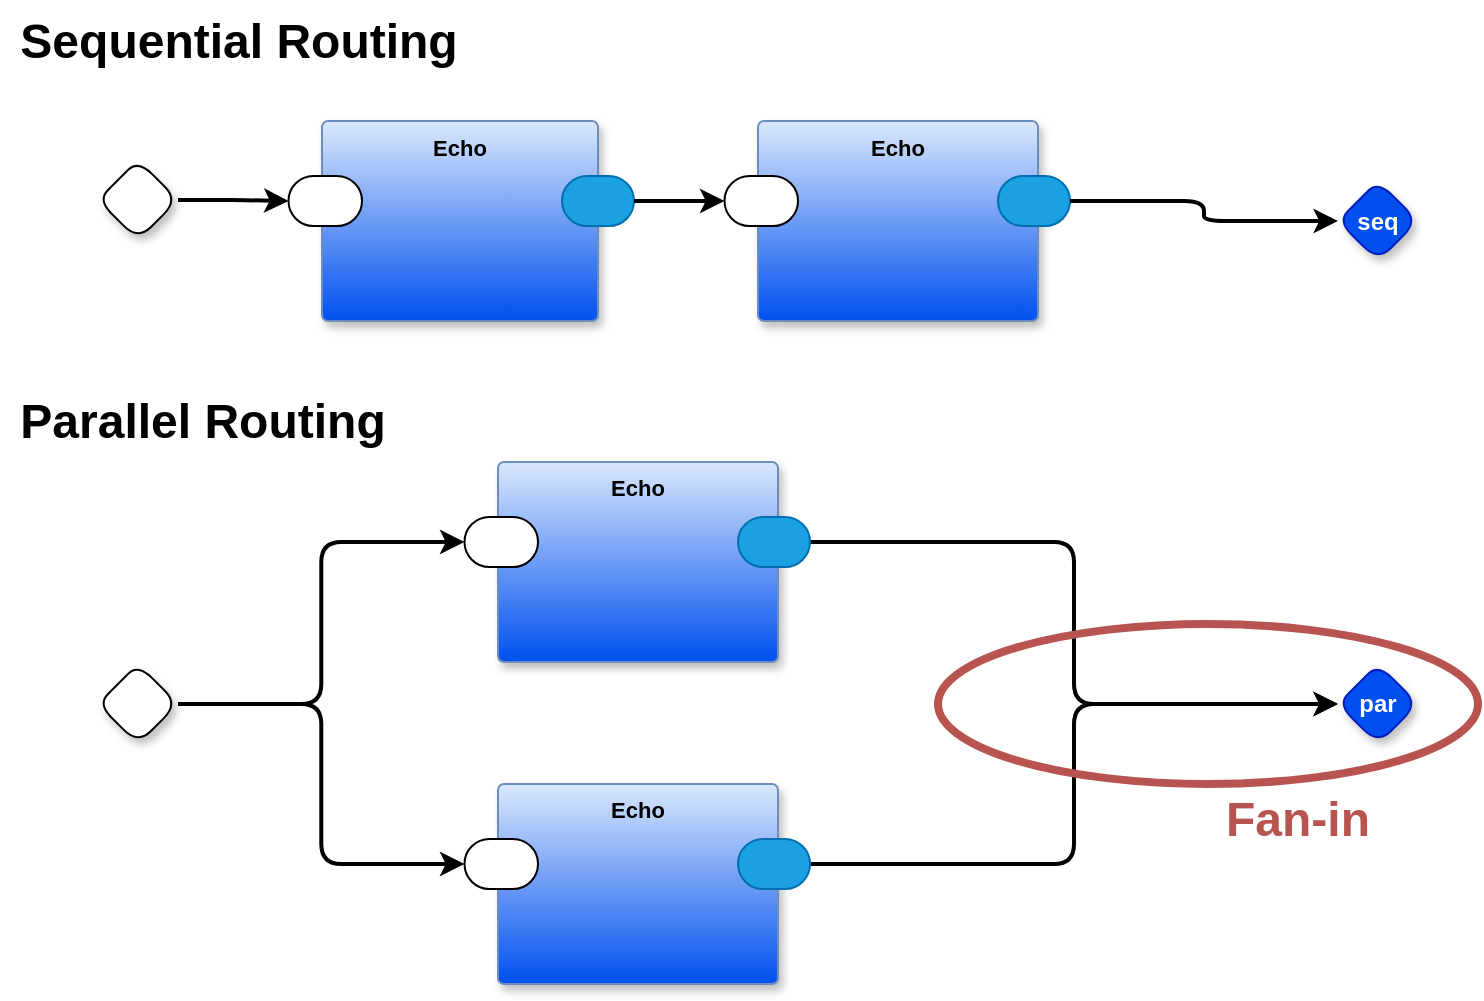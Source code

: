 <mxfile version="24.2.5" type="device" pages="2">
  <diagram name="Fan-in" id="OtVWy_5kvCE6VH1Bl0-1">
    <mxGraphModel dx="1100" dy="710" grid="1" gridSize="10" guides="1" tooltips="1" connect="1" arrows="1" fold="1" page="1" pageScale="1" pageWidth="850" pageHeight="1100" math="0" shadow="0">
      <root>
        <mxCell id="0" />
        <mxCell id="1" parent="0" />
        <mxCell id="mndnpLW6vK0NJ_pX81Pb-1" style="edgeStyle=orthogonalEdgeStyle;rounded=1;orthogonalLoop=1;jettySize=auto;html=1;exitX=1;exitY=0.5;exitDx=0;exitDy=0;exitPerimeter=0;entryX=0;entryY=0.5;entryDx=0;entryDy=0;entryPerimeter=0;strokeWidth=2;curved=0;" edge="1" parent="1" source="mndnpLW6vK0NJ_pX81Pb-10" target="mndnpLW6vK0NJ_pX81Pb-18">
          <mxGeometry relative="1" as="geometry">
            <mxPoint x="623.25" y="493.5" as="targetPoint" />
          </mxGeometry>
        </mxCell>
        <mxCell id="mndnpLW6vK0NJ_pX81Pb-2" style="edgeStyle=orthogonalEdgeStyle;rounded=1;orthogonalLoop=1;jettySize=auto;html=1;exitX=1;exitY=0.5;exitDx=0;exitDy=0;exitPerimeter=0;entryX=0;entryY=0.5;entryDx=0;entryDy=0;entryPerimeter=0;strokeWidth=2;curved=0;" edge="1" parent="1" source="mndnpLW6vK0NJ_pX81Pb-16" target="mndnpLW6vK0NJ_pX81Pb-18">
          <mxGeometry relative="1" as="geometry">
            <mxPoint x="623.25" y="493.5" as="targetPoint" />
          </mxGeometry>
        </mxCell>
        <mxCell id="mndnpLW6vK0NJ_pX81Pb-3" value="&lt;b&gt;&lt;font style=&quot;font-size: 24px;&quot;&gt;Sequential Routing&lt;/font&gt;&lt;/b&gt;" style="text;html=1;align=center;verticalAlign=middle;resizable=0;points=[];autosize=1;strokeColor=none;fillColor=none;" vertex="1" parent="1">
          <mxGeometry x="11" y="130" width="237" height="41" as="geometry" />
        </mxCell>
        <mxCell id="mndnpLW6vK0NJ_pX81Pb-4" value="&lt;b&gt;&lt;font style=&quot;font-size: 24px;&quot;&gt;Parallel Routing&lt;/font&gt;&lt;/b&gt;" style="text;html=1;align=center;verticalAlign=middle;resizable=0;points=[];autosize=1;strokeColor=none;fillColor=none;" vertex="1" parent="1">
          <mxGeometry x="11" y="320" width="201" height="41" as="geometry" />
        </mxCell>
        <mxCell id="mndnpLW6vK0NJ_pX81Pb-5" value="Echo" style="rounded=1;whiteSpace=wrap;html=1;sketch=0;container=1;recursiveResize=0;verticalAlign=top;arcSize=6;fontStyle=1;autosize=0;points=[];absoluteArcSize=1;shadow=1;strokeColor=#6c8ebf;fillColor=#dae8fc;fontFamily=Helvetica;fontSize=11;gradientColor=#0050EF;fontColor=default;" vertex="1" parent="1">
          <mxGeometry x="172" y="190.5" width="138" height="100" as="geometry">
            <mxRectangle x="-98" y="-1230" width="99" height="26" as="alternateBounds" />
          </mxGeometry>
        </mxCell>
        <mxCell id="mndnpLW6vK0NJ_pX81Pb-6" value="" style="rounded=1;whiteSpace=wrap;html=1;sketch=0;points=[[0,0.5,0,0,0],[1,0.5,0,0,0]];arcSize=50;fontFamily=Helvetica;fontSize=11;fontColor=default;" vertex="1" parent="mndnpLW6vK0NJ_pX81Pb-5">
          <mxGeometry x="-16.75" y="27.5" width="36.75" height="25" as="geometry" />
        </mxCell>
        <mxCell id="mndnpLW6vK0NJ_pX81Pb-7" value="" style="rounded=1;whiteSpace=wrap;html=1;sketch=0;points=[[0,0.5,0,0,0],[1,0.5,0,0,0]];fillColor=#1ba1e2;fontColor=#ffffff;strokeColor=#006EAF;arcSize=50;fontFamily=Helvetica;fontSize=11;" vertex="1" parent="mndnpLW6vK0NJ_pX81Pb-5">
          <mxGeometry x="120" y="27.5" width="36" height="25" as="geometry" />
        </mxCell>
        <mxCell id="mndnpLW6vK0NJ_pX81Pb-8" value="Echo" style="rounded=1;whiteSpace=wrap;html=1;sketch=0;container=1;recursiveResize=0;verticalAlign=top;arcSize=6;fontStyle=1;autosize=0;points=[];absoluteArcSize=1;shadow=1;strokeColor=#6c8ebf;fillColor=#dae8fc;fontFamily=Helvetica;fontSize=11;gradientColor=#0050EF;fontColor=default;" vertex="1" parent="1">
          <mxGeometry x="260" y="361" width="140" height="100" as="geometry">
            <mxRectangle x="-98" y="-1230" width="99" height="26" as="alternateBounds" />
          </mxGeometry>
        </mxCell>
        <mxCell id="mndnpLW6vK0NJ_pX81Pb-9" value="" style="rounded=1;whiteSpace=wrap;html=1;sketch=0;points=[[0,0.5,0,0,0],[1,0.5,0,0,0]];arcSize=50;fontFamily=Helvetica;fontSize=11;fontColor=default;" vertex="1" parent="mndnpLW6vK0NJ_pX81Pb-8">
          <mxGeometry x="-16.75" y="27.5" width="36.75" height="25" as="geometry" />
        </mxCell>
        <mxCell id="mndnpLW6vK0NJ_pX81Pb-10" value="" style="rounded=1;whiteSpace=wrap;html=1;sketch=0;points=[[0,0.5,0,0,0],[1,0.5,0,0,0]];fillColor=#1ba1e2;fontColor=#ffffff;strokeColor=#006EAF;arcSize=50;fontFamily=Helvetica;fontSize=11;" vertex="1" parent="mndnpLW6vK0NJ_pX81Pb-8">
          <mxGeometry x="120" y="27.5" width="36" height="25" as="geometry" />
        </mxCell>
        <mxCell id="mndnpLW6vK0NJ_pX81Pb-11" value="Echo" style="rounded=1;whiteSpace=wrap;html=1;sketch=0;container=1;recursiveResize=0;verticalAlign=top;arcSize=6;fontStyle=1;autosize=0;points=[];absoluteArcSize=1;shadow=1;strokeColor=#6c8ebf;fillColor=#dae8fc;fontFamily=Helvetica;fontSize=11;gradientColor=#0050EF;fontColor=default;" vertex="1" parent="1">
          <mxGeometry x="390" y="190.5" width="140" height="100" as="geometry">
            <mxRectangle x="-98" y="-1230" width="99" height="26" as="alternateBounds" />
          </mxGeometry>
        </mxCell>
        <mxCell id="mndnpLW6vK0NJ_pX81Pb-12" value="" style="rounded=1;whiteSpace=wrap;html=1;sketch=0;points=[[0,0.5,0,0,0],[1,0.5,0,0,0]];arcSize=50;fontFamily=Helvetica;fontSize=11;fontColor=default;" vertex="1" parent="mndnpLW6vK0NJ_pX81Pb-11">
          <mxGeometry x="-16.75" y="27.5" width="36.75" height="25" as="geometry" />
        </mxCell>
        <mxCell id="mndnpLW6vK0NJ_pX81Pb-13" value="" style="rounded=1;whiteSpace=wrap;html=1;sketch=0;points=[[0,0.5,0,0,0],[1,0.5,0,0,0]];fillColor=#1ba1e2;fontColor=#ffffff;strokeColor=#006EAF;arcSize=50;fontFamily=Helvetica;fontSize=11;" vertex="1" parent="mndnpLW6vK0NJ_pX81Pb-11">
          <mxGeometry x="120" y="27.5" width="36" height="25" as="geometry" />
        </mxCell>
        <mxCell id="mndnpLW6vK0NJ_pX81Pb-14" value="Echo" style="rounded=1;whiteSpace=wrap;html=1;sketch=0;container=1;recursiveResize=0;verticalAlign=top;arcSize=6;fontStyle=1;autosize=0;points=[];absoluteArcSize=1;shadow=1;strokeColor=#6c8ebf;fillColor=#dae8fc;fontFamily=Helvetica;fontSize=11;gradientColor=#0050EF;fontColor=default;" vertex="1" parent="1">
          <mxGeometry x="260" y="522" width="140" height="100" as="geometry">
            <mxRectangle x="-98" y="-1230" width="99" height="26" as="alternateBounds" />
          </mxGeometry>
        </mxCell>
        <mxCell id="mndnpLW6vK0NJ_pX81Pb-15" value="" style="rounded=1;whiteSpace=wrap;html=1;sketch=0;points=[[0,0.5,0,0,0],[1,0.5,0,0,0]];arcSize=50;fontFamily=Helvetica;fontSize=11;fontColor=default;" vertex="1" parent="mndnpLW6vK0NJ_pX81Pb-14">
          <mxGeometry x="-16.75" y="27.5" width="36.75" height="25" as="geometry" />
        </mxCell>
        <mxCell id="mndnpLW6vK0NJ_pX81Pb-16" value="" style="rounded=1;whiteSpace=wrap;html=1;sketch=0;points=[[0,0.5,0,0,0],[1,0.5,0,0,0]];fillColor=#1ba1e2;fontColor=#ffffff;strokeColor=#006EAF;arcSize=50;fontFamily=Helvetica;fontSize=11;" vertex="1" parent="mndnpLW6vK0NJ_pX81Pb-14">
          <mxGeometry x="120" y="27.5" width="36" height="25" as="geometry" />
        </mxCell>
        <mxCell id="mndnpLW6vK0NJ_pX81Pb-17" value="" style="rhombus;whiteSpace=wrap;html=1;rounded=1;fontStyle=1;glass=0;sketch=0;fontSize=12;points=[[0,0.5,0,0,0],[0.5,0,0,0,0],[0.5,1,0,0,0],[1,0.5,0,0,0]];shadow=1;" vertex="1" parent="1">
          <mxGeometry x="60" y="462" width="40" height="40" as="geometry" />
        </mxCell>
        <mxCell id="mndnpLW6vK0NJ_pX81Pb-18" value="par" style="rhombus;whiteSpace=wrap;html=1;rounded=1;fontStyle=1;glass=0;sketch=0;fontSize=12;points=[[0,0.5,0,0,0],[0.5,0,0,0,0],[0.5,1,0,0,0],[1,0.5,0,0,0]];shadow=1;fillColor=#0050ef;fontColor=#ffffff;strokeColor=#001DBC;" vertex="1" parent="1">
          <mxGeometry x="680" y="462" width="40" height="40" as="geometry" />
        </mxCell>
        <mxCell id="mndnpLW6vK0NJ_pX81Pb-19" value="seq" style="rhombus;whiteSpace=wrap;html=1;rounded=1;fontStyle=1;glass=0;sketch=0;fontSize=12;points=[[0,0.5,0,0,0],[0.5,0,0,0,0],[0.5,1,0,0,0],[1,0.5,0,0,0]];shadow=1;fillColor=#0050ef;fontColor=#ffffff;strokeColor=#001DBC;" vertex="1" parent="1">
          <mxGeometry x="680" y="220.5" width="40" height="40" as="geometry" />
        </mxCell>
        <mxCell id="mndnpLW6vK0NJ_pX81Pb-20" style="edgeStyle=orthogonalEdgeStyle;rounded=1;orthogonalLoop=1;jettySize=auto;html=1;exitX=1;exitY=0.5;exitDx=0;exitDy=0;exitPerimeter=0;entryX=0;entryY=0.5;entryDx=0;entryDy=0;entryPerimeter=0;curved=0;strokeWidth=2;" edge="1" parent="1" source="mndnpLW6vK0NJ_pX81Pb-13" target="mndnpLW6vK0NJ_pX81Pb-19">
          <mxGeometry relative="1" as="geometry" />
        </mxCell>
        <mxCell id="mndnpLW6vK0NJ_pX81Pb-21" value="" style="rhombus;whiteSpace=wrap;html=1;rounded=1;fontStyle=1;glass=0;sketch=0;fontSize=12;points=[[0,0.5,0,0,0],[0.5,0,0,0,0],[0.5,1,0,0,0],[1,0.5,0,0,0]];shadow=1;" vertex="1" parent="1">
          <mxGeometry x="60" y="210" width="40" height="40" as="geometry" />
        </mxCell>
        <mxCell id="mndnpLW6vK0NJ_pX81Pb-22" style="edgeStyle=orthogonalEdgeStyle;rounded=0;orthogonalLoop=1;jettySize=auto;html=1;exitX=1;exitY=0.5;exitDx=0;exitDy=0;exitPerimeter=0;entryX=0;entryY=0.5;entryDx=0;entryDy=0;entryPerimeter=0;strokeWidth=2;" edge="1" parent="1" source="mndnpLW6vK0NJ_pX81Pb-21" target="mndnpLW6vK0NJ_pX81Pb-6">
          <mxGeometry relative="1" as="geometry" />
        </mxCell>
        <mxCell id="mndnpLW6vK0NJ_pX81Pb-23" style="edgeStyle=orthogonalEdgeStyle;rounded=1;orthogonalLoop=1;jettySize=auto;html=1;exitX=1;exitY=0.5;exitDx=0;exitDy=0;exitPerimeter=0;entryX=0;entryY=0.5;entryDx=0;entryDy=0;entryPerimeter=0;curved=0;strokeWidth=2;" edge="1" parent="1" source="mndnpLW6vK0NJ_pX81Pb-17" target="mndnpLW6vK0NJ_pX81Pb-9">
          <mxGeometry relative="1" as="geometry" />
        </mxCell>
        <mxCell id="mndnpLW6vK0NJ_pX81Pb-24" style="edgeStyle=orthogonalEdgeStyle;curved=0;rounded=1;orthogonalLoop=1;jettySize=auto;html=1;exitX=1;exitY=0.5;exitDx=0;exitDy=0;exitPerimeter=0;entryX=0;entryY=0.5;entryDx=0;entryDy=0;entryPerimeter=0;strokeColor=default;strokeWidth=2;align=center;verticalAlign=middle;fontFamily=Helvetica;fontSize=11;fontColor=default;labelBackgroundColor=default;endArrow=classic;" edge="1" parent="1" source="mndnpLW6vK0NJ_pX81Pb-7" target="mndnpLW6vK0NJ_pX81Pb-12">
          <mxGeometry relative="1" as="geometry" />
        </mxCell>
        <mxCell id="mndnpLW6vK0NJ_pX81Pb-25" style="edgeStyle=orthogonalEdgeStyle;curved=0;rounded=1;orthogonalLoop=1;jettySize=auto;html=1;exitX=1;exitY=0.5;exitDx=0;exitDy=0;exitPerimeter=0;entryX=0;entryY=0.5;entryDx=0;entryDy=0;entryPerimeter=0;strokeColor=default;strokeWidth=2;align=center;verticalAlign=middle;fontFamily=Helvetica;fontSize=11;fontColor=default;labelBackgroundColor=default;endArrow=classic;" edge="1" parent="1" source="mndnpLW6vK0NJ_pX81Pb-17" target="mndnpLW6vK0NJ_pX81Pb-15">
          <mxGeometry relative="1" as="geometry" />
        </mxCell>
        <mxCell id="I3LOCGTPV0IpOFJcrK0z-2" value="" style="ellipse;whiteSpace=wrap;html=1;fillColor=none;strokeColor=#b85450;strokeWidth=4;" vertex="1" parent="1">
          <mxGeometry x="480" y="442" width="270" height="80" as="geometry" />
        </mxCell>
        <mxCell id="I3LOCGTPV0IpOFJcrK0z-3" value="Fan-in" style="rounded=0;whiteSpace=wrap;html=1;fillColor=none;strokeColor=none;fontColor=#B85450;fontStyle=1;fontSize=24;" vertex="1" parent="1">
          <mxGeometry x="600" y="510" width="120" height="60" as="geometry" />
        </mxCell>
      </root>
    </mxGraphModel>
  </diagram>
  <diagram name="Fan-out" id="Uid3rOBOYbm54V19I5z4">
    <mxGraphModel dx="1950" dy="710" grid="1" gridSize="10" guides="1" tooltips="1" connect="1" arrows="1" fold="1" page="1" pageScale="1" pageWidth="850" pageHeight="1100" math="0" shadow="0">
      <root>
        <mxCell id="b6Y2vMDmZ64wngiyYCF2-0" />
        <mxCell id="b6Y2vMDmZ64wngiyYCF2-1" parent="b6Y2vMDmZ64wngiyYCF2-0" />
        <mxCell id="b6Y2vMDmZ64wngiyYCF2-2" style="edgeStyle=orthogonalEdgeStyle;rounded=1;orthogonalLoop=1;jettySize=auto;html=1;exitX=1;exitY=0.5;exitDx=0;exitDy=0;exitPerimeter=0;entryX=0;entryY=0.5;entryDx=0;entryDy=0;entryPerimeter=0;strokeWidth=2;curved=0;" edge="1" parent="b6Y2vMDmZ64wngiyYCF2-1" source="b6Y2vMDmZ64wngiyYCF2-11" target="b6Y2vMDmZ64wngiyYCF2-19">
          <mxGeometry relative="1" as="geometry">
            <mxPoint x="623.25" y="493.5" as="targetPoint" />
          </mxGeometry>
        </mxCell>
        <mxCell id="b6Y2vMDmZ64wngiyYCF2-3" style="edgeStyle=orthogonalEdgeStyle;rounded=1;orthogonalLoop=1;jettySize=auto;html=1;exitX=1;exitY=0.5;exitDx=0;exitDy=0;exitPerimeter=0;entryX=0;entryY=0.5;entryDx=0;entryDy=0;entryPerimeter=0;strokeWidth=2;curved=0;" edge="1" parent="b6Y2vMDmZ64wngiyYCF2-1" source="b6Y2vMDmZ64wngiyYCF2-17" target="b6Y2vMDmZ64wngiyYCF2-19">
          <mxGeometry relative="1" as="geometry">
            <mxPoint x="623.25" y="493.5" as="targetPoint" />
          </mxGeometry>
        </mxCell>
        <mxCell id="b6Y2vMDmZ64wngiyYCF2-4" value="&lt;b&gt;&lt;font style=&quot;font-size: 24px;&quot;&gt;Sequential Routing&lt;/font&gt;&lt;/b&gt;" style="text;html=1;align=center;verticalAlign=middle;resizable=0;points=[];autosize=1;strokeColor=none;fillColor=none;" vertex="1" parent="b6Y2vMDmZ64wngiyYCF2-1">
          <mxGeometry x="11" y="130" width="237" height="41" as="geometry" />
        </mxCell>
        <mxCell id="b6Y2vMDmZ64wngiyYCF2-5" value="&lt;b&gt;&lt;font style=&quot;font-size: 24px;&quot;&gt;Parallel Routing&lt;/font&gt;&lt;/b&gt;" style="text;html=1;align=center;verticalAlign=middle;resizable=0;points=[];autosize=1;strokeColor=none;fillColor=none;" vertex="1" parent="b6Y2vMDmZ64wngiyYCF2-1">
          <mxGeometry x="11" y="320" width="201" height="41" as="geometry" />
        </mxCell>
        <mxCell id="b6Y2vMDmZ64wngiyYCF2-6" value="Echo" style="rounded=1;whiteSpace=wrap;html=1;sketch=0;container=1;recursiveResize=0;verticalAlign=top;arcSize=6;fontStyle=1;autosize=0;points=[];absoluteArcSize=1;shadow=1;strokeColor=#6c8ebf;fillColor=#dae8fc;fontFamily=Helvetica;fontSize=11;gradientColor=#0050EF;fontColor=default;" vertex="1" parent="b6Y2vMDmZ64wngiyYCF2-1">
          <mxGeometry x="172" y="190.5" width="138" height="100" as="geometry">
            <mxRectangle x="-98" y="-1230" width="99" height="26" as="alternateBounds" />
          </mxGeometry>
        </mxCell>
        <mxCell id="b6Y2vMDmZ64wngiyYCF2-7" value="" style="rounded=1;whiteSpace=wrap;html=1;sketch=0;points=[[0,0.5,0,0,0],[1,0.5,0,0,0]];arcSize=50;fontFamily=Helvetica;fontSize=11;fontColor=default;" vertex="1" parent="b6Y2vMDmZ64wngiyYCF2-6">
          <mxGeometry x="-16.75" y="27.5" width="36.75" height="25" as="geometry" />
        </mxCell>
        <mxCell id="b6Y2vMDmZ64wngiyYCF2-8" value="" style="rounded=1;whiteSpace=wrap;html=1;sketch=0;points=[[0,0.5,0,0,0],[1,0.5,0,0,0]];fillColor=#1ba1e2;fontColor=#ffffff;strokeColor=#006EAF;arcSize=50;fontFamily=Helvetica;fontSize=11;" vertex="1" parent="b6Y2vMDmZ64wngiyYCF2-6">
          <mxGeometry x="120" y="27.5" width="36" height="25" as="geometry" />
        </mxCell>
        <mxCell id="b6Y2vMDmZ64wngiyYCF2-9" value="Echo" style="rounded=1;whiteSpace=wrap;html=1;sketch=0;container=1;recursiveResize=0;verticalAlign=top;arcSize=6;fontStyle=1;autosize=0;points=[];absoluteArcSize=1;shadow=1;strokeColor=#6c8ebf;fillColor=#dae8fc;fontFamily=Helvetica;fontSize=11;gradientColor=#0050EF;fontColor=default;" vertex="1" parent="b6Y2vMDmZ64wngiyYCF2-1">
          <mxGeometry x="260" y="361" width="140" height="100" as="geometry">
            <mxRectangle x="-98" y="-1230" width="99" height="26" as="alternateBounds" />
          </mxGeometry>
        </mxCell>
        <mxCell id="b6Y2vMDmZ64wngiyYCF2-10" value="" style="rounded=1;whiteSpace=wrap;html=1;sketch=0;points=[[0,0.5,0,0,0],[1,0.5,0,0,0]];arcSize=50;fontFamily=Helvetica;fontSize=11;fontColor=default;" vertex="1" parent="b6Y2vMDmZ64wngiyYCF2-9">
          <mxGeometry x="-16.75" y="27.5" width="36.75" height="25" as="geometry" />
        </mxCell>
        <mxCell id="b6Y2vMDmZ64wngiyYCF2-11" value="" style="rounded=1;whiteSpace=wrap;html=1;sketch=0;points=[[0,0.5,0,0,0],[1,0.5,0,0,0]];fillColor=#1ba1e2;fontColor=#ffffff;strokeColor=#006EAF;arcSize=50;fontFamily=Helvetica;fontSize=11;" vertex="1" parent="b6Y2vMDmZ64wngiyYCF2-9">
          <mxGeometry x="120" y="27.5" width="36" height="25" as="geometry" />
        </mxCell>
        <mxCell id="b6Y2vMDmZ64wngiyYCF2-12" value="Echo" style="rounded=1;whiteSpace=wrap;html=1;sketch=0;container=1;recursiveResize=0;verticalAlign=top;arcSize=6;fontStyle=1;autosize=0;points=[];absoluteArcSize=1;shadow=1;strokeColor=#6c8ebf;fillColor=#dae8fc;fontFamily=Helvetica;fontSize=11;gradientColor=#0050EF;fontColor=default;" vertex="1" parent="b6Y2vMDmZ64wngiyYCF2-1">
          <mxGeometry x="390" y="190.5" width="140" height="100" as="geometry">
            <mxRectangle x="-98" y="-1230" width="99" height="26" as="alternateBounds" />
          </mxGeometry>
        </mxCell>
        <mxCell id="b6Y2vMDmZ64wngiyYCF2-13" value="" style="rounded=1;whiteSpace=wrap;html=1;sketch=0;points=[[0,0.5,0,0,0],[1,0.5,0,0,0]];arcSize=50;fontFamily=Helvetica;fontSize=11;fontColor=default;" vertex="1" parent="b6Y2vMDmZ64wngiyYCF2-12">
          <mxGeometry x="-16.75" y="27.5" width="36.75" height="25" as="geometry" />
        </mxCell>
        <mxCell id="b6Y2vMDmZ64wngiyYCF2-14" value="" style="rounded=1;whiteSpace=wrap;html=1;sketch=0;points=[[0,0.5,0,0,0],[1,0.5,0,0,0]];fillColor=#1ba1e2;fontColor=#ffffff;strokeColor=#006EAF;arcSize=50;fontFamily=Helvetica;fontSize=11;" vertex="1" parent="b6Y2vMDmZ64wngiyYCF2-12">
          <mxGeometry x="120" y="27.5" width="36" height="25" as="geometry" />
        </mxCell>
        <mxCell id="b6Y2vMDmZ64wngiyYCF2-15" value="Echo" style="rounded=1;whiteSpace=wrap;html=1;sketch=0;container=1;recursiveResize=0;verticalAlign=top;arcSize=6;fontStyle=1;autosize=0;points=[];absoluteArcSize=1;shadow=1;strokeColor=#6c8ebf;fillColor=#dae8fc;fontFamily=Helvetica;fontSize=11;gradientColor=#0050EF;fontColor=default;" vertex="1" parent="b6Y2vMDmZ64wngiyYCF2-1">
          <mxGeometry x="260" y="522" width="140" height="100" as="geometry">
            <mxRectangle x="-98" y="-1230" width="99" height="26" as="alternateBounds" />
          </mxGeometry>
        </mxCell>
        <mxCell id="b6Y2vMDmZ64wngiyYCF2-16" value="" style="rounded=1;whiteSpace=wrap;html=1;sketch=0;points=[[0,0.5,0,0,0],[1,0.5,0,0,0]];arcSize=50;fontFamily=Helvetica;fontSize=11;fontColor=default;" vertex="1" parent="b6Y2vMDmZ64wngiyYCF2-15">
          <mxGeometry x="-16.75" y="27.5" width="36.75" height="25" as="geometry" />
        </mxCell>
        <mxCell id="b6Y2vMDmZ64wngiyYCF2-17" value="" style="rounded=1;whiteSpace=wrap;html=1;sketch=0;points=[[0,0.5,0,0,0],[1,0.5,0,0,0]];fillColor=#1ba1e2;fontColor=#ffffff;strokeColor=#006EAF;arcSize=50;fontFamily=Helvetica;fontSize=11;" vertex="1" parent="b6Y2vMDmZ64wngiyYCF2-15">
          <mxGeometry x="120" y="27.5" width="36" height="25" as="geometry" />
        </mxCell>
        <mxCell id="b6Y2vMDmZ64wngiyYCF2-18" value="" style="rhombus;whiteSpace=wrap;html=1;rounded=1;fontStyle=1;glass=0;sketch=0;fontSize=12;points=[[0,0.5,0,0,0],[0.5,0,0,0,0],[0.5,1,0,0,0],[1,0.5,0,0,0]];shadow=1;" vertex="1" parent="b6Y2vMDmZ64wngiyYCF2-1">
          <mxGeometry x="60" y="462" width="40" height="40" as="geometry" />
        </mxCell>
        <mxCell id="b6Y2vMDmZ64wngiyYCF2-19" value="par" style="rhombus;whiteSpace=wrap;html=1;rounded=1;fontStyle=1;glass=0;sketch=0;fontSize=12;points=[[0,0.5,0,0,0],[0.5,0,0,0,0],[0.5,1,0,0,0],[1,0.5,0,0,0]];shadow=1;fillColor=#0050ef;fontColor=#ffffff;strokeColor=#001DBC;" vertex="1" parent="b6Y2vMDmZ64wngiyYCF2-1">
          <mxGeometry x="680" y="462" width="40" height="40" as="geometry" />
        </mxCell>
        <mxCell id="b6Y2vMDmZ64wngiyYCF2-20" value="seq" style="rhombus;whiteSpace=wrap;html=1;rounded=1;fontStyle=1;glass=0;sketch=0;fontSize=12;points=[[0,0.5,0,0,0],[0.5,0,0,0,0],[0.5,1,0,0,0],[1,0.5,0,0,0]];shadow=1;fillColor=#0050ef;fontColor=#ffffff;strokeColor=#001DBC;" vertex="1" parent="b6Y2vMDmZ64wngiyYCF2-1">
          <mxGeometry x="680" y="220.5" width="40" height="40" as="geometry" />
        </mxCell>
        <mxCell id="b6Y2vMDmZ64wngiyYCF2-21" style="edgeStyle=orthogonalEdgeStyle;rounded=1;orthogonalLoop=1;jettySize=auto;html=1;exitX=1;exitY=0.5;exitDx=0;exitDy=0;exitPerimeter=0;entryX=0;entryY=0.5;entryDx=0;entryDy=0;entryPerimeter=0;curved=0;strokeWidth=2;" edge="1" parent="b6Y2vMDmZ64wngiyYCF2-1" source="b6Y2vMDmZ64wngiyYCF2-14" target="b6Y2vMDmZ64wngiyYCF2-20">
          <mxGeometry relative="1" as="geometry" />
        </mxCell>
        <mxCell id="b6Y2vMDmZ64wngiyYCF2-22" value="" style="rhombus;whiteSpace=wrap;html=1;rounded=1;fontStyle=1;glass=0;sketch=0;fontSize=12;points=[[0,0.5,0,0,0],[0.5,0,0,0,0],[0.5,1,0,0,0],[1,0.5,0,0,0]];shadow=1;" vertex="1" parent="b6Y2vMDmZ64wngiyYCF2-1">
          <mxGeometry x="60" y="210" width="40" height="40" as="geometry" />
        </mxCell>
        <mxCell id="b6Y2vMDmZ64wngiyYCF2-23" style="edgeStyle=orthogonalEdgeStyle;rounded=0;orthogonalLoop=1;jettySize=auto;html=1;exitX=1;exitY=0.5;exitDx=0;exitDy=0;exitPerimeter=0;entryX=0;entryY=0.5;entryDx=0;entryDy=0;entryPerimeter=0;strokeWidth=2;" edge="1" parent="b6Y2vMDmZ64wngiyYCF2-1" source="b6Y2vMDmZ64wngiyYCF2-22" target="b6Y2vMDmZ64wngiyYCF2-7">
          <mxGeometry relative="1" as="geometry" />
        </mxCell>
        <mxCell id="b6Y2vMDmZ64wngiyYCF2-24" style="edgeStyle=orthogonalEdgeStyle;rounded=1;orthogonalLoop=1;jettySize=auto;html=1;exitX=1;exitY=0.5;exitDx=0;exitDy=0;exitPerimeter=0;entryX=0;entryY=0.5;entryDx=0;entryDy=0;entryPerimeter=0;curved=0;strokeWidth=2;" edge="1" parent="b6Y2vMDmZ64wngiyYCF2-1" source="b6Y2vMDmZ64wngiyYCF2-18" target="b6Y2vMDmZ64wngiyYCF2-10">
          <mxGeometry relative="1" as="geometry" />
        </mxCell>
        <mxCell id="b6Y2vMDmZ64wngiyYCF2-25" style="edgeStyle=orthogonalEdgeStyle;curved=0;rounded=1;orthogonalLoop=1;jettySize=auto;html=1;exitX=1;exitY=0.5;exitDx=0;exitDy=0;exitPerimeter=0;entryX=0;entryY=0.5;entryDx=0;entryDy=0;entryPerimeter=0;strokeColor=default;strokeWidth=2;align=center;verticalAlign=middle;fontFamily=Helvetica;fontSize=11;fontColor=default;labelBackgroundColor=default;endArrow=classic;" edge="1" parent="b6Y2vMDmZ64wngiyYCF2-1" source="b6Y2vMDmZ64wngiyYCF2-8" target="b6Y2vMDmZ64wngiyYCF2-13">
          <mxGeometry relative="1" as="geometry" />
        </mxCell>
        <mxCell id="b6Y2vMDmZ64wngiyYCF2-26" style="edgeStyle=orthogonalEdgeStyle;curved=0;rounded=1;orthogonalLoop=1;jettySize=auto;html=1;exitX=1;exitY=0.5;exitDx=0;exitDy=0;exitPerimeter=0;entryX=0;entryY=0.5;entryDx=0;entryDy=0;entryPerimeter=0;strokeColor=default;strokeWidth=2;align=center;verticalAlign=middle;fontFamily=Helvetica;fontSize=11;fontColor=default;labelBackgroundColor=default;endArrow=classic;" edge="1" parent="b6Y2vMDmZ64wngiyYCF2-1" source="b6Y2vMDmZ64wngiyYCF2-18" target="b6Y2vMDmZ64wngiyYCF2-16">
          <mxGeometry relative="1" as="geometry" />
        </mxCell>
        <mxCell id="dBTeuyCGBqNB4fLiZcoB-0" value="" style="ellipse;whiteSpace=wrap;html=1;fillColor=none;strokeColor=#b85450;strokeWidth=4;" vertex="1" parent="b6Y2vMDmZ64wngiyYCF2-1">
          <mxGeometry x="-22" y="442" width="270" height="80" as="geometry" />
        </mxCell>
        <mxCell id="dBTeuyCGBqNB4fLiZcoB-1" value="Fan-out" style="rounded=0;whiteSpace=wrap;html=1;fillColor=none;strokeColor=none;fontColor=#B85450;fontStyle=1;fontSize=24;" vertex="1" parent="b6Y2vMDmZ64wngiyYCF2-1">
          <mxGeometry y="510" width="120" height="60" as="geometry" />
        </mxCell>
      </root>
    </mxGraphModel>
  </diagram>
</mxfile>
